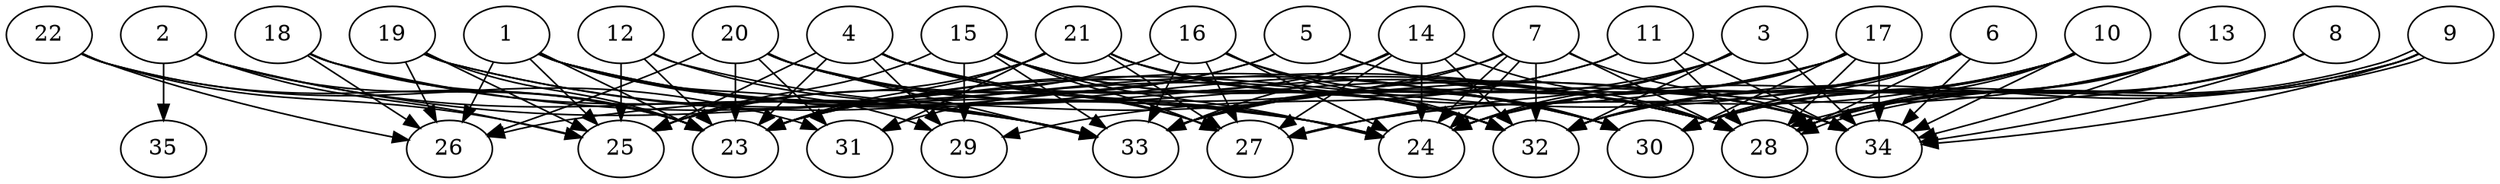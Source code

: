 // DAG automatically generated by daggen at Thu Oct  3 14:05:37 2019
// ./daggen --dot -n 35 --ccr 0.5 --fat 0.9 --regular 0.9 --density 0.7 --mindata 5242880 --maxdata 52428800 
digraph G {
  1 [size="83421184", alpha="0.13", expect_size="41710592"] 
  1 -> 23 [size ="41710592"]
  1 -> 24 [size ="41710592"]
  1 -> 25 [size ="41710592"]
  1 -> 26 [size ="41710592"]
  1 -> 28 [size ="41710592"]
  1 -> 29 [size ="41710592"]
  1 -> 32 [size ="41710592"]
  1 -> 33 [size ="41710592"]
  2 [size="65353728", alpha="0.09", expect_size="32676864"] 
  2 -> 23 [size ="32676864"]
  2 -> 24 [size ="32676864"]
  2 -> 25 [size ="32676864"]
  2 -> 33 [size ="32676864"]
  2 -> 35 [size ="32676864"]
  3 [size="81739776", alpha="0.04", expect_size="40869888"] 
  3 -> 24 [size ="40869888"]
  3 -> 27 [size ="40869888"]
  3 -> 32 [size ="40869888"]
  3 -> 33 [size ="40869888"]
  3 -> 34 [size ="40869888"]
  4 [size="43618304", alpha="0.02", expect_size="21809152"] 
  4 -> 23 [size ="21809152"]
  4 -> 24 [size ="21809152"]
  4 -> 25 [size ="21809152"]
  4 -> 27 [size ="21809152"]
  4 -> 29 [size ="21809152"]
  4 -> 32 [size ="21809152"]
  4 -> 34 [size ="21809152"]
  5 [size="31684608", alpha="0.19", expect_size="15842304"] 
  5 -> 23 [size ="15842304"]
  5 -> 25 [size ="15842304"]
  5 -> 28 [size ="15842304"]
  5 -> 34 [size ="15842304"]
  6 [size="98920448", alpha="0.08", expect_size="49460224"] 
  6 -> 23 [size ="49460224"]
  6 -> 24 [size ="49460224"]
  6 -> 27 [size ="49460224"]
  6 -> 28 [size ="49460224"]
  6 -> 30 [size ="49460224"]
  6 -> 32 [size ="49460224"]
  6 -> 34 [size ="49460224"]
  7 [size="28299264", alpha="0.02", expect_size="14149632"] 
  7 -> 24 [size ="14149632"]
  7 -> 24 [size ="14149632"]
  7 -> 26 [size ="14149632"]
  7 -> 28 [size ="14149632"]
  7 -> 32 [size ="14149632"]
  7 -> 33 [size ="14149632"]
  7 -> 34 [size ="14149632"]
  8 [size="38471680", alpha="0.07", expect_size="19235840"] 
  8 -> 24 [size ="19235840"]
  8 -> 28 [size ="19235840"]
  8 -> 30 [size ="19235840"]
  8 -> 34 [size ="19235840"]
  9 [size="68919296", alpha="0.10", expect_size="34459648"] 
  9 -> 28 [size ="34459648"]
  9 -> 28 [size ="34459648"]
  9 -> 30 [size ="34459648"]
  9 -> 32 [size ="34459648"]
  9 -> 34 [size ="34459648"]
  10 [size="59744256", alpha="0.14", expect_size="29872128"] 
  10 -> 24 [size ="29872128"]
  10 -> 27 [size ="29872128"]
  10 -> 28 [size ="29872128"]
  10 -> 30 [size ="29872128"]
  10 -> 32 [size ="29872128"]
  10 -> 34 [size ="29872128"]
  11 [size="49256448", alpha="0.12", expect_size="24628224"] 
  11 -> 28 [size ="24628224"]
  11 -> 29 [size ="24628224"]
  11 -> 33 [size ="24628224"]
  11 -> 34 [size ="24628224"]
  12 [size="17549312", alpha="0.17", expect_size="8774656"] 
  12 -> 23 [size ="8774656"]
  12 -> 25 [size ="8774656"]
  12 -> 28 [size ="8774656"]
  12 -> 33 [size ="8774656"]
  13 [size="61683712", alpha="0.01", expect_size="30841856"] 
  13 -> 28 [size ="30841856"]
  13 -> 30 [size ="30841856"]
  13 -> 32 [size ="30841856"]
  13 -> 33 [size ="30841856"]
  13 -> 34 [size ="30841856"]
  14 [size="79937536", alpha="0.00", expect_size="39968768"] 
  14 -> 24 [size ="39968768"]
  14 -> 27 [size ="39968768"]
  14 -> 28 [size ="39968768"]
  14 -> 31 [size ="39968768"]
  14 -> 32 [size ="39968768"]
  14 -> 33 [size ="39968768"]
  15 [size="89309184", alpha="0.05", expect_size="44654592"] 
  15 -> 24 [size ="44654592"]
  15 -> 25 [size ="44654592"]
  15 -> 27 [size ="44654592"]
  15 -> 29 [size ="44654592"]
  15 -> 30 [size ="44654592"]
  15 -> 32 [size ="44654592"]
  15 -> 33 [size ="44654592"]
  16 [size="82307072", alpha="0.05", expect_size="41153536"] 
  16 -> 23 [size ="41153536"]
  16 -> 24 [size ="41153536"]
  16 -> 27 [size ="41153536"]
  16 -> 30 [size ="41153536"]
  16 -> 32 [size ="41153536"]
  16 -> 33 [size ="41153536"]
  17 [size="27492352", alpha="0.15", expect_size="13746176"] 
  17 -> 23 [size ="13746176"]
  17 -> 24 [size ="13746176"]
  17 -> 28 [size ="13746176"]
  17 -> 30 [size ="13746176"]
  17 -> 33 [size ="13746176"]
  17 -> 34 [size ="13746176"]
  18 [size="35770368", alpha="0.00", expect_size="17885184"] 
  18 -> 23 [size ="17885184"]
  18 -> 26 [size ="17885184"]
  18 -> 30 [size ="17885184"]
  18 -> 33 [size ="17885184"]
  19 [size="67993600", alpha="0.14", expect_size="33996800"] 
  19 -> 23 [size ="33996800"]
  19 -> 25 [size ="33996800"]
  19 -> 26 [size ="33996800"]
  19 -> 28 [size ="33996800"]
  19 -> 30 [size ="33996800"]
  20 [size="20447232", alpha="0.01", expect_size="10223616"] 
  20 -> 23 [size ="10223616"]
  20 -> 24 [size ="10223616"]
  20 -> 26 [size ="10223616"]
  20 -> 27 [size ="10223616"]
  20 -> 28 [size ="10223616"]
  20 -> 31 [size ="10223616"]
  20 -> 33 [size ="10223616"]
  21 [size="86061056", alpha="0.04", expect_size="43030528"] 
  21 -> 23 [size ="43030528"]
  21 -> 25 [size ="43030528"]
  21 -> 27 [size ="43030528"]
  21 -> 30 [size ="43030528"]
  21 -> 31 [size ="43030528"]
  21 -> 32 [size ="43030528"]
  21 -> 34 [size ="43030528"]
  22 [size="47454208", alpha="0.19", expect_size="23727104"] 
  22 -> 23 [size ="23727104"]
  22 -> 25 [size ="23727104"]
  22 -> 26 [size ="23727104"]
  22 -> 31 [size ="23727104"]
  23 [size="33869824", alpha="0.08", expect_size="16934912"] 
  24 [size="40155136", alpha="0.05", expect_size="20077568"] 
  25 [size="41644032", alpha="0.06", expect_size="20822016"] 
  26 [size="64616448", alpha="0.06", expect_size="32308224"] 
  27 [size="86517760", alpha="0.10", expect_size="43258880"] 
  28 [size="60719104", alpha="0.19", expect_size="30359552"] 
  29 [size="62724096", alpha="0.01", expect_size="31362048"] 
  30 [size="33472512", alpha="0.14", expect_size="16736256"] 
  31 [size="39413760", alpha="0.14", expect_size="19706880"] 
  32 [size="59113472", alpha="0.17", expect_size="29556736"] 
  33 [size="53071872", alpha="0.10", expect_size="26535936"] 
  34 [size="92540928", alpha="0.17", expect_size="46270464"] 
  35 [size="21911552", alpha="0.02", expect_size="10955776"] 
}
